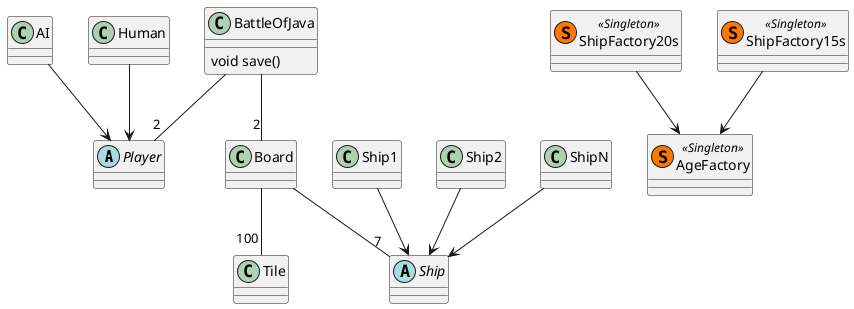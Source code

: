 @startuml
abstract class Player
AI --> Player
Human --> Player

BattleOfJava --"2" Player
BattleOfJava --"2" Board
Board --"100" Tile

Board --"7" Ship
abstract class Ship
Ship1 --> Ship
Ship2 --> Ship
ShipN --> Ship

class AgeFactory << (S,#FF7700) Singleton >>
class ShipFactory20s << (S,#FF7700) Singleton >>
class ShipFactory15s << (S,#FF7700) Singleton >>
ShipFactory15s --> AgeFactory
ShipFactory20s --> AgeFactory

class BattleOfJava {
	void save()
}

@enduml


